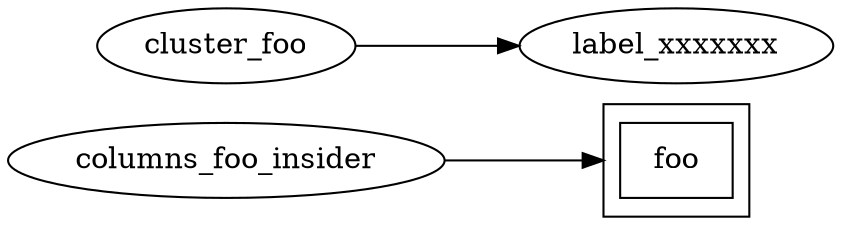 digraph bla {
    rankdir=LR;
    compound=true;
    subgraph cluster_foo {
        label_foo [shape="record",label="<foo>foo"];
    }
    cluster_foo -> label_xxxxxxx [lhead="cluster_foo"]
    columns_foo_insider:foo -> label_foo [lhead="cluster_foo"]
}

